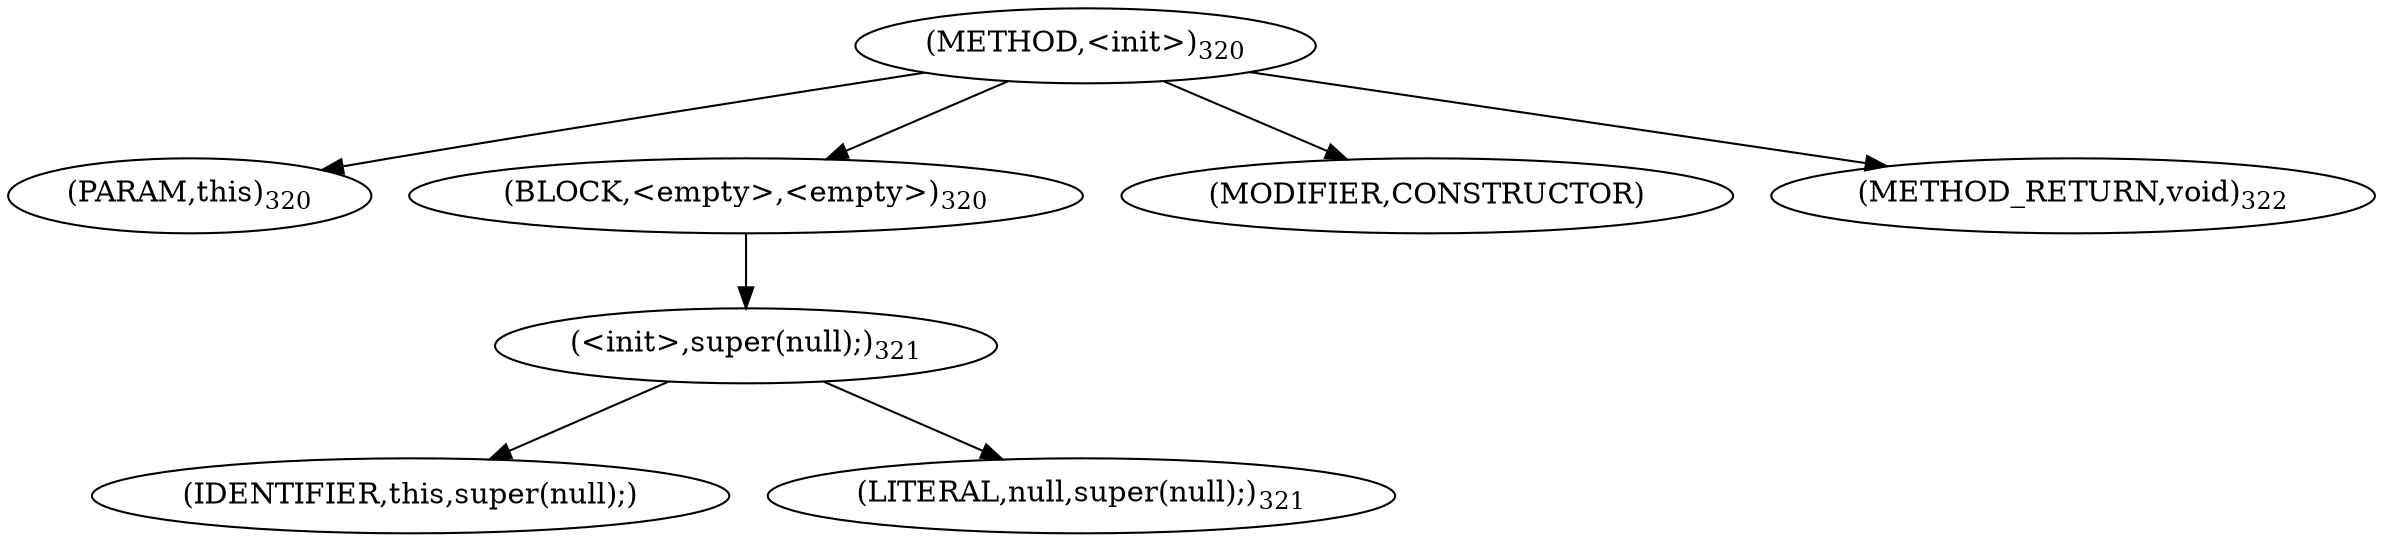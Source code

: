 digraph "&lt;init&gt;" {  
"901" [label = <(METHOD,&lt;init&gt;)<SUB>320</SUB>> ]
"109" [label = <(PARAM,this)<SUB>320</SUB>> ]
"902" [label = <(BLOCK,&lt;empty&gt;,&lt;empty&gt;)<SUB>320</SUB>> ]
"903" [label = <(&lt;init&gt;,super(null);)<SUB>321</SUB>> ]
"108" [label = <(IDENTIFIER,this,super(null);)> ]
"904" [label = <(LITERAL,null,super(null);)<SUB>321</SUB>> ]
"905" [label = <(MODIFIER,CONSTRUCTOR)> ]
"906" [label = <(METHOD_RETURN,void)<SUB>322</SUB>> ]
  "901" -> "109" 
  "901" -> "902" 
  "901" -> "905" 
  "901" -> "906" 
  "902" -> "903" 
  "903" -> "108" 
  "903" -> "904" 
}

